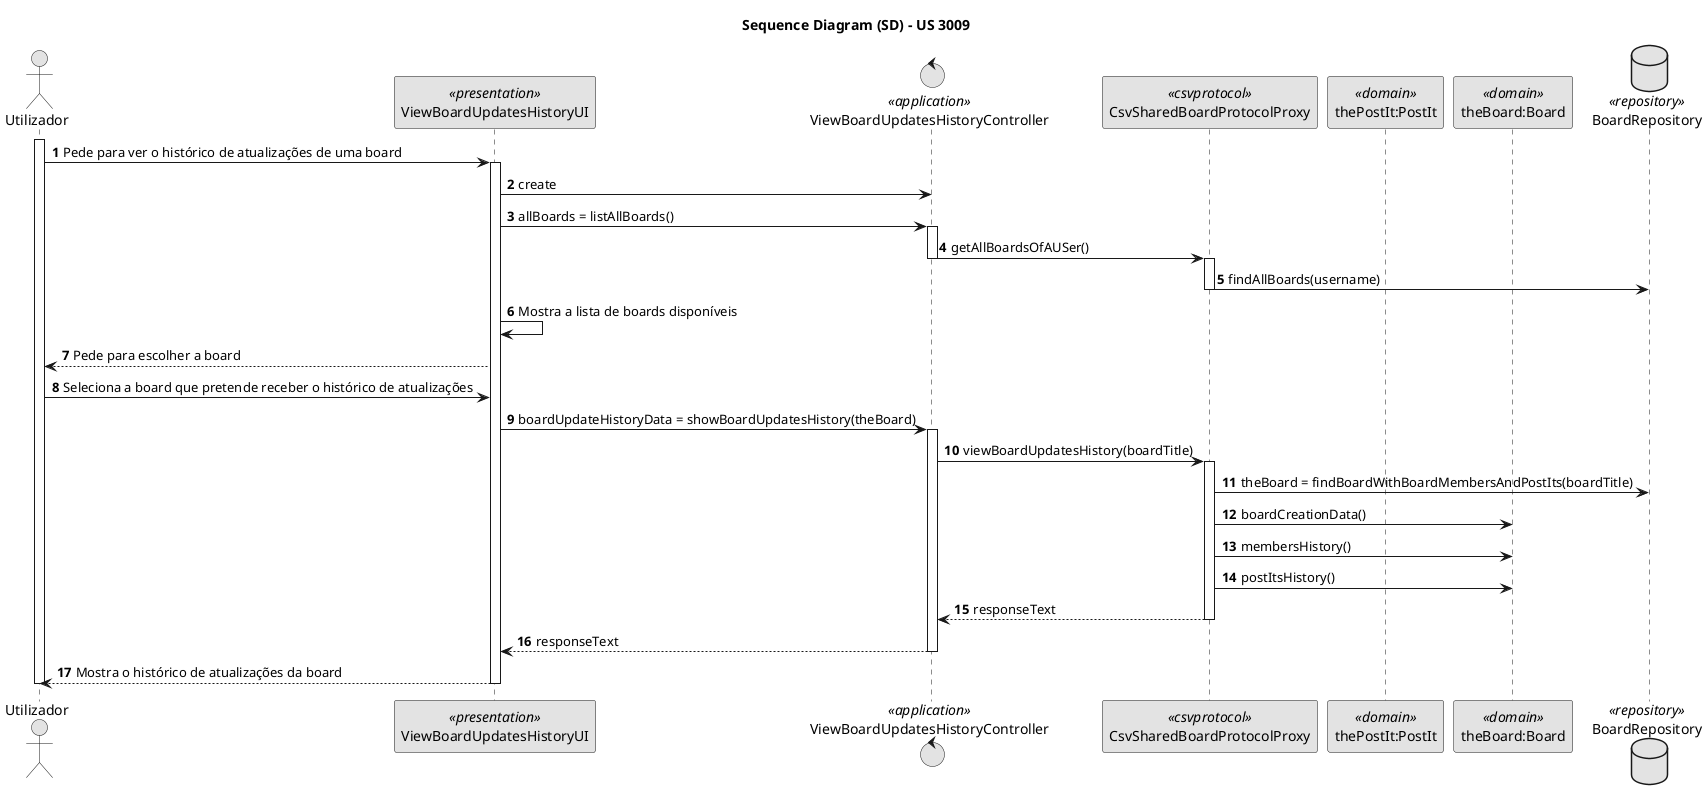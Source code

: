 @startuml
skinparam monochrome true
skinparam packageStyle rectangle
skinparam shadowing false

title Sequence Diagram (SD) - US 3009
autonumber

actor Utilizador as Actor
participant ViewBoardUpdatesHistoryUI as UI <<presentation>>
control ViewBoardUpdatesHistoryController as Controller <<application>>
participant CsvSharedBoardProtocolProxy as Proxy <<csvprotocol>>
participant "thePostIt:PostIt" as PostItDomain <<domain>>
participant "theBoard:Board" as BoardDomain <<domain>>
database BoardRepository as Repository <<repository>>

activate Actor
    Actor -> UI : Pede para ver o histórico de atualizações de uma board
    activate UI
        UI -> Controller : create
        UI -> Controller : allBoards = listAllBoards()

        activate Controller
            Controller -> Proxy : getAllBoardsOfAUSer()
        deactivate Controller
        activate Proxy
            Proxy -> Repository : findAllBoards(username)
        deactivate Proxy

    UI -> UI : Mostra a lista de boards disponíveis

    UI --> Actor : Pede para escolher a board

        deactivate Controller

    Actor -> UI : Seleciona a board que pretende receber o histórico de atualizações

    UI -> Controller : boardUpdateHistoryData = showBoardUpdatesHistory(theBoard)
        activate Controller
        Controller -> Proxy : viewBoardUpdatesHistory(boardTitle)

        activate Proxy
        Proxy -> Repository : theBoard = findBoardWithBoardMembersAndPostIts(boardTitle)
        Proxy -> BoardDomain : boardCreationData()
        Proxy -> BoardDomain : membersHistory()
        Proxy -> BoardDomain : postItsHistory()
        Proxy --> Controller : responseText
        deactivate Proxy
        Controller --> UI : responseText
        deactivate Controller

    UI --> Actor : Mostra o histórico de atualizações da board
    deactivate UI
deactivate Actor

@enduml